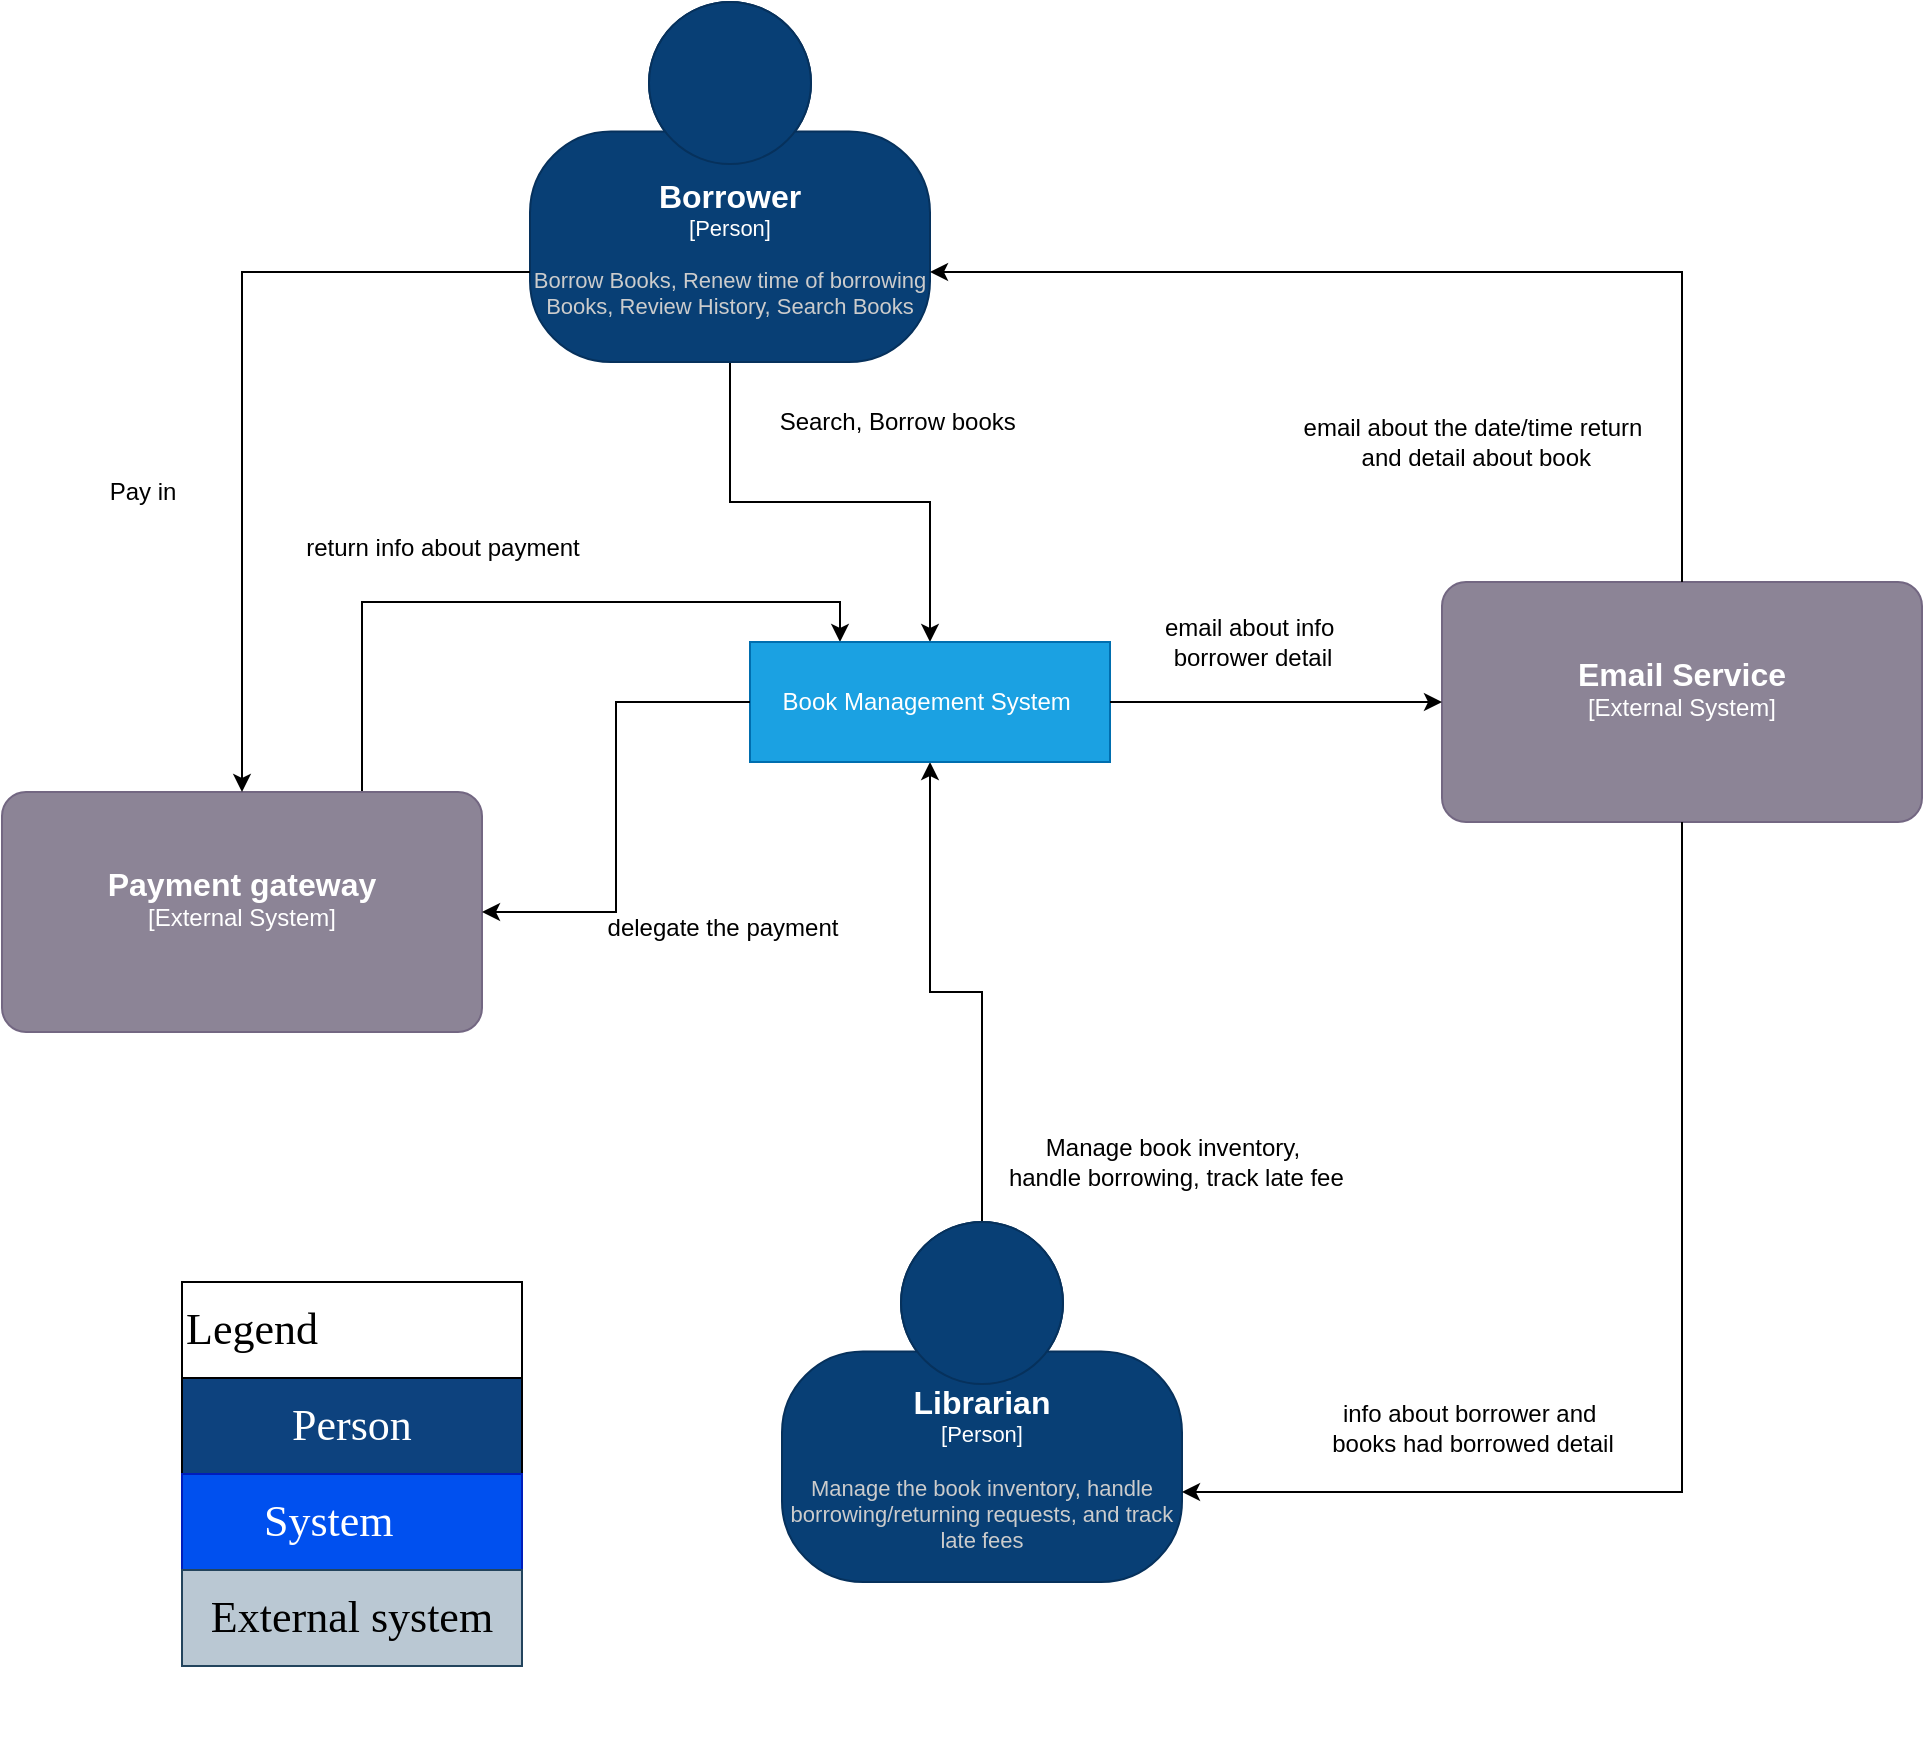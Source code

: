 <mxfile version="28.2.5">
  <diagram name="Page-1" id="SbkQh6P1pwwvUsCbH3eH">
    <mxGraphModel grid="1" page="1" gridSize="10" guides="1" tooltips="1" connect="1" arrows="1" fold="1" pageScale="1" pageWidth="827" pageHeight="1169" math="0" shadow="0">
      <root>
        <mxCell id="0" />
        <mxCell id="1" parent="0" />
        <mxCell id="3cRnT4CYXjcnzyiLK5B0-7" style="edgeStyle=orthogonalEdgeStyle;rounded=0;orthogonalLoop=1;jettySize=auto;html=1;exitX=0.5;exitY=1;exitDx=0;exitDy=0;exitPerimeter=0;entryX=0.5;entryY=0;entryDx=0;entryDy=0;" edge="1" parent="1" source="3cRnT4CYXjcnzyiLK5B0-1" target="3cRnT4CYXjcnzyiLK5B0-5">
          <mxGeometry relative="1" as="geometry" />
        </mxCell>
        <object placeholders="1" c4Name="Borrower&#xa;" c4Type="Person" c4Description="Borrow Books, Renew time of borrowing Books, Review History, Search Books" label="&lt;font style=&quot;font-size: 16px&quot;&gt;&lt;b&gt;%c4Name%&lt;/b&gt;&lt;/font&gt;&lt;div&gt;[%c4Type%]&lt;/div&gt;&lt;br&gt;&lt;div&gt;&lt;font style=&quot;font-size: 11px&quot;&gt;&lt;font color=&quot;#cccccc&quot;&gt;%c4Description%&lt;/font&gt;&lt;/div&gt;" id="3cRnT4CYXjcnzyiLK5B0-1">
          <mxCell style="html=1;fontSize=11;dashed=0;whiteSpace=wrap;fillColor=#083F75;strokeColor=#06315C;fontColor=#ffffff;shape=mxgraph.c4.person2;align=center;metaEdit=1;points=[[0.5,0,0],[1,0.5,0],[1,0.75,0],[0.75,1,0],[0.5,1,0],[0.25,1,0],[0,0.75,0],[0,0.5,0]];resizable=0;" vertex="1" parent="1">
            <mxGeometry x="214" y="130" width="200" height="180" as="geometry" />
          </mxCell>
        </object>
        <mxCell id="3cRnT4CYXjcnzyiLK5B0-16" style="edgeStyle=orthogonalEdgeStyle;rounded=0;orthogonalLoop=1;jettySize=auto;html=1;exitX=0.5;exitY=0;exitDx=0;exitDy=0;exitPerimeter=0;entryX=0.5;entryY=1;entryDx=0;entryDy=0;" edge="1" parent="1" source="3cRnT4CYXjcnzyiLK5B0-2" target="3cRnT4CYXjcnzyiLK5B0-5">
          <mxGeometry relative="1" as="geometry" />
        </mxCell>
        <object placeholders="1" c4Name="Librarian" c4Type="Person" c4Description="Manage the book inventory, handle borrowing/returning requests, and track late fees" label="&lt;font style=&quot;font-size: 16px&quot;&gt;&lt;b&gt;%c4Name%&lt;/b&gt;&lt;/font&gt;&lt;div&gt;[%c4Type%]&lt;/div&gt;&lt;br&gt;&lt;div&gt;&lt;font style=&quot;font-size: 11px&quot;&gt;&lt;font color=&quot;#cccccc&quot;&gt;%c4Description%&lt;/font&gt;&lt;/div&gt;" id="3cRnT4CYXjcnzyiLK5B0-2">
          <mxCell style="html=1;fontSize=11;dashed=0;whiteSpace=wrap;fillColor=#083F75;strokeColor=#06315C;fontColor=#ffffff;shape=mxgraph.c4.person2;align=center;metaEdit=1;points=[[0.5,0,0],[1,0.5,0],[1,0.75,0],[0.75,1,0],[0.5,1,0],[0.25,1,0],[0,0.75,0],[0,0.5,0]];resizable=0;" vertex="1" parent="1">
            <mxGeometry x="340" y="740" width="200" height="180" as="geometry" />
          </mxCell>
        </object>
        <mxCell id="3cRnT4CYXjcnzyiLK5B0-13" style="edgeStyle=orthogonalEdgeStyle;rounded=0;orthogonalLoop=1;jettySize=auto;html=1;exitX=0.75;exitY=0;exitDx=0;exitDy=0;exitPerimeter=0;entryX=0.25;entryY=0;entryDx=0;entryDy=0;" edge="1" parent="1" source="3cRnT4CYXjcnzyiLK5B0-4" target="3cRnT4CYXjcnzyiLK5B0-5">
          <mxGeometry relative="1" as="geometry" />
        </mxCell>
        <object placeholders="1" c4Name="Payment gateway" c4Type="External System" c4Description="" label="&lt;font style=&quot;font-size: 16px&quot;&gt;&lt;b&gt;%c4Name%&lt;/b&gt;&lt;/font&gt;&lt;div&gt;[%c4Type%]&lt;/div&gt;&lt;br&gt;&lt;div&gt;&lt;font style=&quot;font-size: 11px&quot;&gt;&lt;font color=&quot;#cccccc&quot;&gt;%c4Description%&lt;/font&gt;&lt;/div&gt;" id="3cRnT4CYXjcnzyiLK5B0-4">
          <mxCell style="rounded=1;whiteSpace=wrap;html=1;labelBackgroundColor=none;fillColor=#8C8496;fontColor=#ffffff;align=center;arcSize=10;strokeColor=#736782;metaEdit=1;resizable=0;points=[[0.25,0,0],[0.5,0,0],[0.75,0,0],[1,0.25,0],[1,0.5,0],[1,0.75,0],[0.75,1,0],[0.5,1,0],[0.25,1,0],[0,0.75,0],[0,0.5,0],[0,0.25,0]];" vertex="1" parent="1">
            <mxGeometry x="-50" y="525" width="240" height="120" as="geometry" />
          </mxCell>
        </object>
        <mxCell id="3cRnT4CYXjcnzyiLK5B0-5" value="Book Management System&amp;nbsp;" style="rounded=0;whiteSpace=wrap;html=1;fillColor=#1ba1e2;fontColor=#ffffff;strokeColor=#006EAF;" vertex="1" parent="1">
          <mxGeometry x="324" y="450" width="180" height="60" as="geometry" />
        </mxCell>
        <object placeholders="1" c4Name="Email Service" c4Type="External System" c4Description="" label="&lt;font style=&quot;font-size: 16px&quot;&gt;&lt;b&gt;%c4Name%&lt;/b&gt;&lt;/font&gt;&lt;div&gt;[%c4Type%]&lt;/div&gt;&lt;br&gt;&lt;div&gt;&lt;font style=&quot;font-size: 11px&quot;&gt;&lt;font color=&quot;#cccccc&quot;&gt;%c4Description%&lt;/font&gt;&lt;/div&gt;" id="3cRnT4CYXjcnzyiLK5B0-6">
          <mxCell style="rounded=1;whiteSpace=wrap;html=1;labelBackgroundColor=none;fillColor=#8C8496;fontColor=#ffffff;align=center;arcSize=10;strokeColor=#736782;metaEdit=1;resizable=0;points=[[0.25,0,0],[0.5,0,0],[0.75,0,0],[1,0.25,0],[1,0.5,0],[1,0.75,0],[0.75,1,0],[0.5,1,0],[0.25,1,0],[0,0.75,0],[0,0.5,0],[0,0.25,0]];" vertex="1" parent="1">
            <mxGeometry x="670" y="420" width="240" height="120" as="geometry" />
          </mxCell>
        </object>
        <mxCell id="3cRnT4CYXjcnzyiLK5B0-8" value="Search, Borrow books&amp;nbsp;" style="text;html=1;align=center;verticalAlign=middle;resizable=0;points=[];autosize=1;strokeColor=none;fillColor=none;" vertex="1" parent="1">
          <mxGeometry x="329" y="325" width="140" height="30" as="geometry" />
        </mxCell>
        <mxCell id="3cRnT4CYXjcnzyiLK5B0-9" style="edgeStyle=orthogonalEdgeStyle;rounded=0;orthogonalLoop=1;jettySize=auto;html=1;exitX=0;exitY=0.75;exitDx=0;exitDy=0;exitPerimeter=0;entryX=0.5;entryY=0;entryDx=0;entryDy=0;entryPerimeter=0;" edge="1" parent="1" source="3cRnT4CYXjcnzyiLK5B0-1" target="3cRnT4CYXjcnzyiLK5B0-4">
          <mxGeometry relative="1" as="geometry" />
        </mxCell>
        <mxCell id="3cRnT4CYXjcnzyiLK5B0-10" value="Pay in" style="text;html=1;align=center;verticalAlign=middle;resizable=0;points=[];autosize=1;strokeColor=none;fillColor=none;" vertex="1" parent="1">
          <mxGeometry x="-10" y="360" width="60" height="30" as="geometry" />
        </mxCell>
        <mxCell id="3cRnT4CYXjcnzyiLK5B0-11" style="edgeStyle=orthogonalEdgeStyle;rounded=0;orthogonalLoop=1;jettySize=auto;html=1;exitX=0;exitY=0.5;exitDx=0;exitDy=0;entryX=1;entryY=0.5;entryDx=0;entryDy=0;entryPerimeter=0;" edge="1" parent="1" source="3cRnT4CYXjcnzyiLK5B0-5" target="3cRnT4CYXjcnzyiLK5B0-4">
          <mxGeometry relative="1" as="geometry" />
        </mxCell>
        <mxCell id="3cRnT4CYXjcnzyiLK5B0-12" value="delegate the payment" style="text;html=1;align=center;verticalAlign=middle;resizable=0;points=[];autosize=1;strokeColor=none;fillColor=none;" vertex="1" parent="1">
          <mxGeometry x="240" y="578" width="140" height="30" as="geometry" />
        </mxCell>
        <mxCell id="3cRnT4CYXjcnzyiLK5B0-14" value="return info about payment" style="text;html=1;align=center;verticalAlign=middle;resizable=0;points=[];autosize=1;strokeColor=none;fillColor=none;" vertex="1" parent="1">
          <mxGeometry x="90" y="388" width="160" height="30" as="geometry" />
        </mxCell>
        <mxCell id="3cRnT4CYXjcnzyiLK5B0-15" style="edgeStyle=orthogonalEdgeStyle;rounded=0;orthogonalLoop=1;jettySize=auto;html=1;exitX=1;exitY=0.5;exitDx=0;exitDy=0;entryX=0;entryY=0.5;entryDx=0;entryDy=0;entryPerimeter=0;" edge="1" parent="1" source="3cRnT4CYXjcnzyiLK5B0-5" target="3cRnT4CYXjcnzyiLK5B0-6">
          <mxGeometry relative="1" as="geometry" />
        </mxCell>
        <mxCell id="3cRnT4CYXjcnzyiLK5B0-17" value="Manage book inventory,&lt;div&gt;&amp;nbsp;handle borrowing, track late fee&lt;/div&gt;" style="text;html=1;align=center;verticalAlign=middle;resizable=0;points=[];autosize=1;strokeColor=none;fillColor=none;" vertex="1" parent="1">
          <mxGeometry x="440" y="690" width="190" height="40" as="geometry" />
        </mxCell>
        <mxCell id="3cRnT4CYXjcnzyiLK5B0-18" value="email about info&amp;nbsp;&lt;div&gt;borrower detail&lt;/div&gt;" style="text;html=1;align=center;verticalAlign=middle;resizable=0;points=[];autosize=1;strokeColor=none;fillColor=none;" vertex="1" parent="1">
          <mxGeometry x="520" y="430" width="110" height="40" as="geometry" />
        </mxCell>
        <mxCell id="3cRnT4CYXjcnzyiLK5B0-19" style="edgeStyle=orthogonalEdgeStyle;rounded=0;orthogonalLoop=1;jettySize=auto;html=1;exitX=0.5;exitY=0;exitDx=0;exitDy=0;exitPerimeter=0;entryX=1;entryY=0.75;entryDx=0;entryDy=0;entryPerimeter=0;" edge="1" parent="1" source="3cRnT4CYXjcnzyiLK5B0-6" target="3cRnT4CYXjcnzyiLK5B0-1">
          <mxGeometry relative="1" as="geometry" />
        </mxCell>
        <mxCell id="3cRnT4CYXjcnzyiLK5B0-20" value="email about the date/time return&lt;div&gt;&amp;nbsp;and detail about book&lt;/div&gt;" style="text;html=1;align=center;verticalAlign=middle;resizable=0;points=[];autosize=1;strokeColor=none;fillColor=none;" vertex="1" parent="1">
          <mxGeometry x="590" y="330" width="190" height="40" as="geometry" />
        </mxCell>
        <mxCell id="3cRnT4CYXjcnzyiLK5B0-21" style="edgeStyle=orthogonalEdgeStyle;rounded=0;orthogonalLoop=1;jettySize=auto;html=1;exitX=0.5;exitY=1;exitDx=0;exitDy=0;exitPerimeter=0;entryX=1;entryY=0.75;entryDx=0;entryDy=0;entryPerimeter=0;" edge="1" parent="1" source="3cRnT4CYXjcnzyiLK5B0-6" target="3cRnT4CYXjcnzyiLK5B0-2">
          <mxGeometry relative="1" as="geometry" />
        </mxCell>
        <mxCell id="3cRnT4CYXjcnzyiLK5B0-22" value="info about borrower and&amp;nbsp;&lt;div&gt;books had borrowed detail&lt;/div&gt;" style="text;html=1;align=center;verticalAlign=middle;resizable=0;points=[];autosize=1;strokeColor=none;fillColor=none;" vertex="1" parent="1">
          <mxGeometry x="605" y="823" width="160" height="40" as="geometry" />
        </mxCell>
        <mxCell id="wql6y1tlskQ7mDR_W4HE-1" value="" style="group;labelBorderColor=none;labelBackgroundColor=none;fontFamily=Times New Roman;" vertex="1" connectable="0" parent="1">
          <mxGeometry x="40" y="770" width="170" height="240" as="geometry" />
        </mxCell>
        <mxCell id="wql6y1tlskQ7mDR_W4HE-2" value="&lt;font style=&quot;font-size: 22px;&quot;&gt;Legend&lt;/font&gt;" style="rounded=0;whiteSpace=wrap;html=1;align=left;gradientColor=none;labelBorderColor=none;fontFamily=Times New Roman;" vertex="1" parent="wql6y1tlskQ7mDR_W4HE-1">
          <mxGeometry width="170" height="48" as="geometry" />
        </mxCell>
        <mxCell id="wql6y1tlskQ7mDR_W4HE-3" value="&lt;font style=&quot;font-size: 22px; color: rgb(255, 255, 255);&quot;&gt;Person&lt;/font&gt;" style="rounded=0;whiteSpace=wrap;html=1;align=center;gradientColor=none;fillColor=#0D427E;labelBorderColor=none;fontFamily=Times New Roman;" vertex="1" parent="wql6y1tlskQ7mDR_W4HE-1">
          <mxGeometry y="48" width="170" height="48" as="geometry" />
        </mxCell>
        <mxCell id="wql6y1tlskQ7mDR_W4HE-4" value="&lt;font style=&quot;font-size: 22px;&quot;&gt;System&lt;span style=&quot;white-space: pre;&quot;&gt;&#x9;&lt;/span&gt;&lt;/font&gt;" style="rounded=0;whiteSpace=wrap;html=1;align=center;fillColor=#0050ef;fontColor=#ffffff;strokeColor=#001DBC;labelBorderColor=none;fontFamily=Times New Roman;" vertex="1" parent="wql6y1tlskQ7mDR_W4HE-1">
          <mxGeometry y="96" width="170" height="48" as="geometry" />
        </mxCell>
        <mxCell id="wql6y1tlskQ7mDR_W4HE-6" value="&lt;font style=&quot;font-size: 22px;&quot;&gt;External system&lt;/font&gt;" style="rounded=0;whiteSpace=wrap;html=1;align=center;fillColor=#bac8d3;strokeColor=#23445d;labelBorderColor=none;fontFamily=Times New Roman;" vertex="1" parent="wql6y1tlskQ7mDR_W4HE-1">
          <mxGeometry y="144" width="170" height="48" as="geometry" />
        </mxCell>
      </root>
    </mxGraphModel>
  </diagram>
</mxfile>
